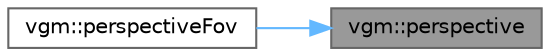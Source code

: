 digraph "vgm::perspective"
{
 // LATEX_PDF_SIZE
  bgcolor="transparent";
  edge [fontname=Helvetica,fontsize=10,labelfontname=Helvetica,labelfontsize=10];
  node [fontname=Helvetica,fontsize=10,shape=box,height=0.2,width=0.4];
  rankdir="RL";
  Node1 [id="Node000001",label="vgm::perspective",height=0.2,width=0.4,color="gray40", fillcolor="grey60", style="filled", fontcolor="black",tooltip=" "];
  Node1 -> Node2 [id="edge1_Node000001_Node000002",dir="back",color="steelblue1",style="solid",tooltip=" "];
  Node2 [id="Node000002",label="vgm::perspectiveFov",height=0.2,width=0.4,color="grey40", fillcolor="white", style="filled",URL="$namespacevgm.html#a5cff324fe9f21d4e8a3dd76193611140",tooltip=" "];
}

